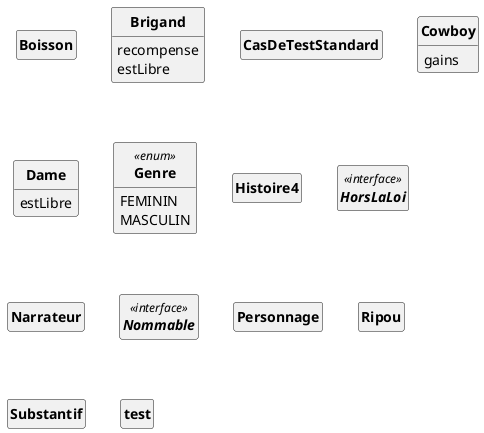 @startuml
'https://plantuml.com/class-diagram
skinparam style strictuml
skinparam classAttributeIconSize 0
skinparam classFontStyle Bold
hide empty members

Class Boisson{

}
Class Brigand{
recompense
estLibre

}
Class CasDeTestStandard{

}
Class Cowboy{
gains

}
Class Dame{
estLibre

}
Enum Genre<<enum>> {
FEMININ
MASCULIN

}
Class Histoire4{

}
Interface HorsLaLoi<<interface>> {
}
Class Narrateur{

}
Interface Nommable<<interface>> {
}
Class Personnage{

}
Class Ripou{

}
Class Substantif{

}
Class test{

}
@enduml

